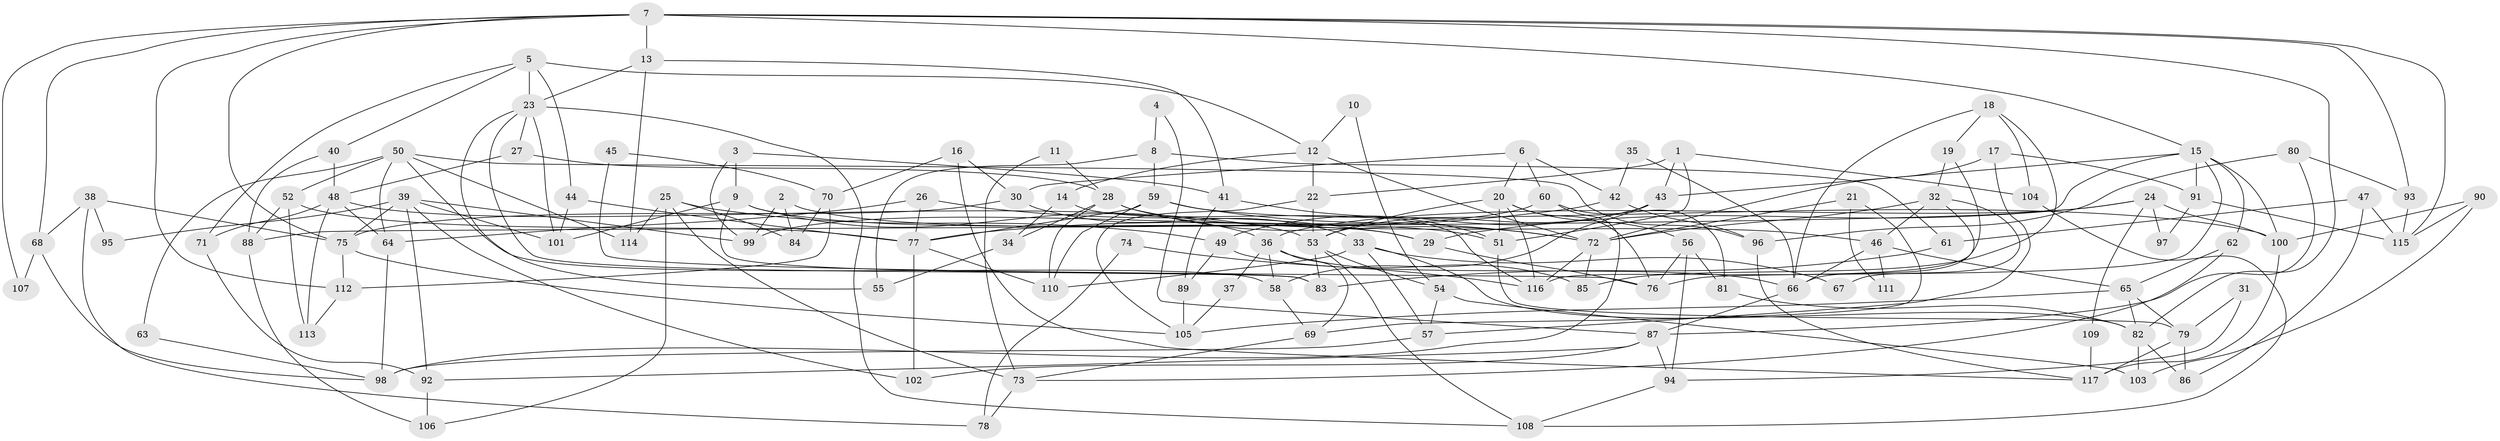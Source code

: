 // coarse degree distribution, {12: 0.02857142857142857, 5: 0.08571428571428572, 9: 0.08571428571428572, 7: 0.05714285714285714, 14: 0.05714285714285714, 17: 0.02857142857142857, 8: 0.08571428571428572, 10: 0.05714285714285714, 4: 0.08571428571428572, 15: 0.02857142857142857, 3: 0.17142857142857143, 13: 0.02857142857142857, 6: 0.11428571428571428, 2: 0.05714285714285714, 1: 0.02857142857142857}
// Generated by graph-tools (version 1.1) at 2025/18/03/04/25 18:18:58]
// undirected, 117 vertices, 234 edges
graph export_dot {
graph [start="1"]
  node [color=gray90,style=filled];
  1;
  2;
  3;
  4;
  5;
  6;
  7;
  8;
  9;
  10;
  11;
  12;
  13;
  14;
  15;
  16;
  17;
  18;
  19;
  20;
  21;
  22;
  23;
  24;
  25;
  26;
  27;
  28;
  29;
  30;
  31;
  32;
  33;
  34;
  35;
  36;
  37;
  38;
  39;
  40;
  41;
  42;
  43;
  44;
  45;
  46;
  47;
  48;
  49;
  50;
  51;
  52;
  53;
  54;
  55;
  56;
  57;
  58;
  59;
  60;
  61;
  62;
  63;
  64;
  65;
  66;
  67;
  68;
  69;
  70;
  71;
  72;
  73;
  74;
  75;
  76;
  77;
  78;
  79;
  80;
  81;
  82;
  83;
  84;
  85;
  86;
  87;
  88;
  89;
  90;
  91;
  92;
  93;
  94;
  95;
  96;
  97;
  98;
  99;
  100;
  101;
  102;
  103;
  104;
  105;
  106;
  107;
  108;
  109;
  110;
  111;
  112;
  113;
  114;
  115;
  116;
  117;
  1 -- 51;
  1 -- 43;
  1 -- 22;
  1 -- 104;
  2 -- 99;
  2 -- 84;
  2 -- 51;
  3 -- 9;
  3 -- 99;
  3 -- 41;
  4 -- 8;
  4 -- 87;
  5 -- 44;
  5 -- 23;
  5 -- 12;
  5 -- 40;
  5 -- 71;
  6 -- 20;
  6 -- 30;
  6 -- 42;
  6 -- 60;
  7 -- 115;
  7 -- 13;
  7 -- 15;
  7 -- 68;
  7 -- 75;
  7 -- 82;
  7 -- 93;
  7 -- 107;
  7 -- 112;
  8 -- 55;
  8 -- 59;
  8 -- 61;
  9 -- 36;
  9 -- 83;
  9 -- 29;
  9 -- 101;
  10 -- 54;
  10 -- 12;
  11 -- 73;
  11 -- 28;
  12 -- 22;
  12 -- 14;
  12 -- 72;
  13 -- 23;
  13 -- 41;
  13 -- 114;
  14 -- 116;
  14 -- 34;
  15 -- 88;
  15 -- 43;
  15 -- 62;
  15 -- 76;
  15 -- 91;
  15 -- 100;
  16 -- 30;
  16 -- 117;
  16 -- 70;
  17 -- 57;
  17 -- 72;
  17 -- 91;
  18 -- 66;
  18 -- 104;
  18 -- 19;
  18 -- 85;
  19 -- 32;
  19 -- 116;
  20 -- 116;
  20 -- 51;
  20 -- 53;
  20 -- 56;
  20 -- 76;
  21 -- 69;
  21 -- 72;
  21 -- 111;
  22 -- 105;
  22 -- 53;
  23 -- 108;
  23 -- 27;
  23 -- 55;
  23 -- 83;
  23 -- 101;
  24 -- 29;
  24 -- 100;
  24 -- 36;
  24 -- 97;
  24 -- 109;
  25 -- 73;
  25 -- 114;
  25 -- 49;
  25 -- 84;
  25 -- 106;
  26 -- 29;
  26 -- 77;
  26 -- 64;
  27 -- 28;
  27 -- 48;
  28 -- 46;
  28 -- 72;
  28 -- 34;
  28 -- 110;
  29 -- 76;
  30 -- 75;
  30 -- 33;
  31 -- 79;
  31 -- 94;
  32 -- 66;
  32 -- 72;
  32 -- 46;
  32 -- 67;
  33 -- 57;
  33 -- 110;
  33 -- 67;
  33 -- 82;
  34 -- 55;
  35 -- 66;
  35 -- 42;
  36 -- 58;
  36 -- 37;
  36 -- 69;
  36 -- 85;
  37 -- 105;
  38 -- 68;
  38 -- 75;
  38 -- 78;
  38 -- 95;
  39 -- 75;
  39 -- 101;
  39 -- 92;
  39 -- 95;
  39 -- 99;
  39 -- 102;
  40 -- 48;
  40 -- 88;
  41 -- 51;
  41 -- 89;
  42 -- 77;
  42 -- 96;
  43 -- 53;
  43 -- 49;
  43 -- 58;
  44 -- 77;
  44 -- 101;
  45 -- 76;
  45 -- 70;
  46 -- 66;
  46 -- 65;
  46 -- 111;
  47 -- 61;
  47 -- 86;
  47 -- 115;
  48 -- 53;
  48 -- 71;
  48 -- 64;
  48 -- 113;
  49 -- 66;
  49 -- 89;
  50 -- 64;
  50 -- 52;
  50 -- 58;
  50 -- 63;
  50 -- 96;
  50 -- 114;
  51 -- 79;
  52 -- 113;
  52 -- 77;
  52 -- 88;
  53 -- 54;
  53 -- 83;
  53 -- 108;
  54 -- 103;
  54 -- 57;
  56 -- 76;
  56 -- 81;
  56 -- 94;
  57 -- 98;
  58 -- 69;
  59 -- 72;
  59 -- 110;
  59 -- 77;
  59 -- 100;
  60 -- 81;
  60 -- 98;
  60 -- 99;
  61 -- 83;
  62 -- 65;
  62 -- 73;
  63 -- 98;
  64 -- 98;
  65 -- 82;
  65 -- 79;
  65 -- 105;
  66 -- 87;
  68 -- 98;
  68 -- 107;
  69 -- 73;
  70 -- 112;
  70 -- 84;
  71 -- 92;
  72 -- 85;
  72 -- 116;
  73 -- 78;
  74 -- 78;
  74 -- 116;
  75 -- 105;
  75 -- 112;
  77 -- 102;
  77 -- 110;
  79 -- 117;
  79 -- 86;
  80 -- 93;
  80 -- 96;
  80 -- 87;
  81 -- 82;
  82 -- 86;
  82 -- 103;
  87 -- 92;
  87 -- 94;
  87 -- 102;
  88 -- 106;
  89 -- 105;
  90 -- 115;
  90 -- 100;
  90 -- 103;
  91 -- 97;
  91 -- 115;
  92 -- 106;
  93 -- 115;
  94 -- 108;
  96 -- 117;
  100 -- 117;
  104 -- 108;
  109 -- 117;
  112 -- 113;
}
